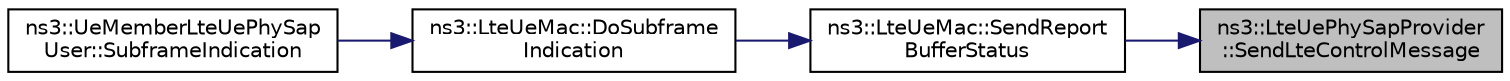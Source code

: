 digraph "ns3::LteUePhySapProvider::SendLteControlMessage"
{
 // LATEX_PDF_SIZE
  edge [fontname="Helvetica",fontsize="10",labelfontname="Helvetica",labelfontsize="10"];
  node [fontname="Helvetica",fontsize="10",shape=record];
  rankdir="RL";
  Node1 [label="ns3::LteUePhySapProvider\l::SendLteControlMessage",height=0.2,width=0.4,color="black", fillcolor="grey75", style="filled", fontcolor="black",tooltip="Send SendLteControlMessage (PDCCH map, CQI feedbacks) using the ideal control channel."];
  Node1 -> Node2 [dir="back",color="midnightblue",fontsize="10",style="solid",fontname="Helvetica"];
  Node2 [label="ns3::LteUeMac::SendReport\lBufferStatus",height=0.2,width=0.4,color="black", fillcolor="white", style="filled",URL="$classns3_1_1_lte_ue_mac.html#ad3688008bb09f75879e9e6348e687ac5",tooltip="Send report buffer status."];
  Node2 -> Node3 [dir="back",color="midnightblue",fontsize="10",style="solid",fontname="Helvetica"];
  Node3 [label="ns3::LteUeMac::DoSubframe\lIndication",height=0.2,width=0.4,color="black", fillcolor="white", style="filled",URL="$classns3_1_1_lte_ue_mac.html#a1dee6aa86c7d323a4db1b76bdb94c0b6",tooltip="Forwarded from LteUePhySapUser: trigger the start from a new frame."];
  Node3 -> Node4 [dir="back",color="midnightblue",fontsize="10",style="solid",fontname="Helvetica"];
  Node4 [label="ns3::UeMemberLteUePhySap\lUser::SubframeIndication",height=0.2,width=0.4,color="black", fillcolor="white", style="filled",URL="$classns3_1_1_ue_member_lte_ue_phy_sap_user.html#a56aa45c70f78a51cf33d825414d37fa5",tooltip="Trigger the start from a new frame (input from Phy layer)"];
}
